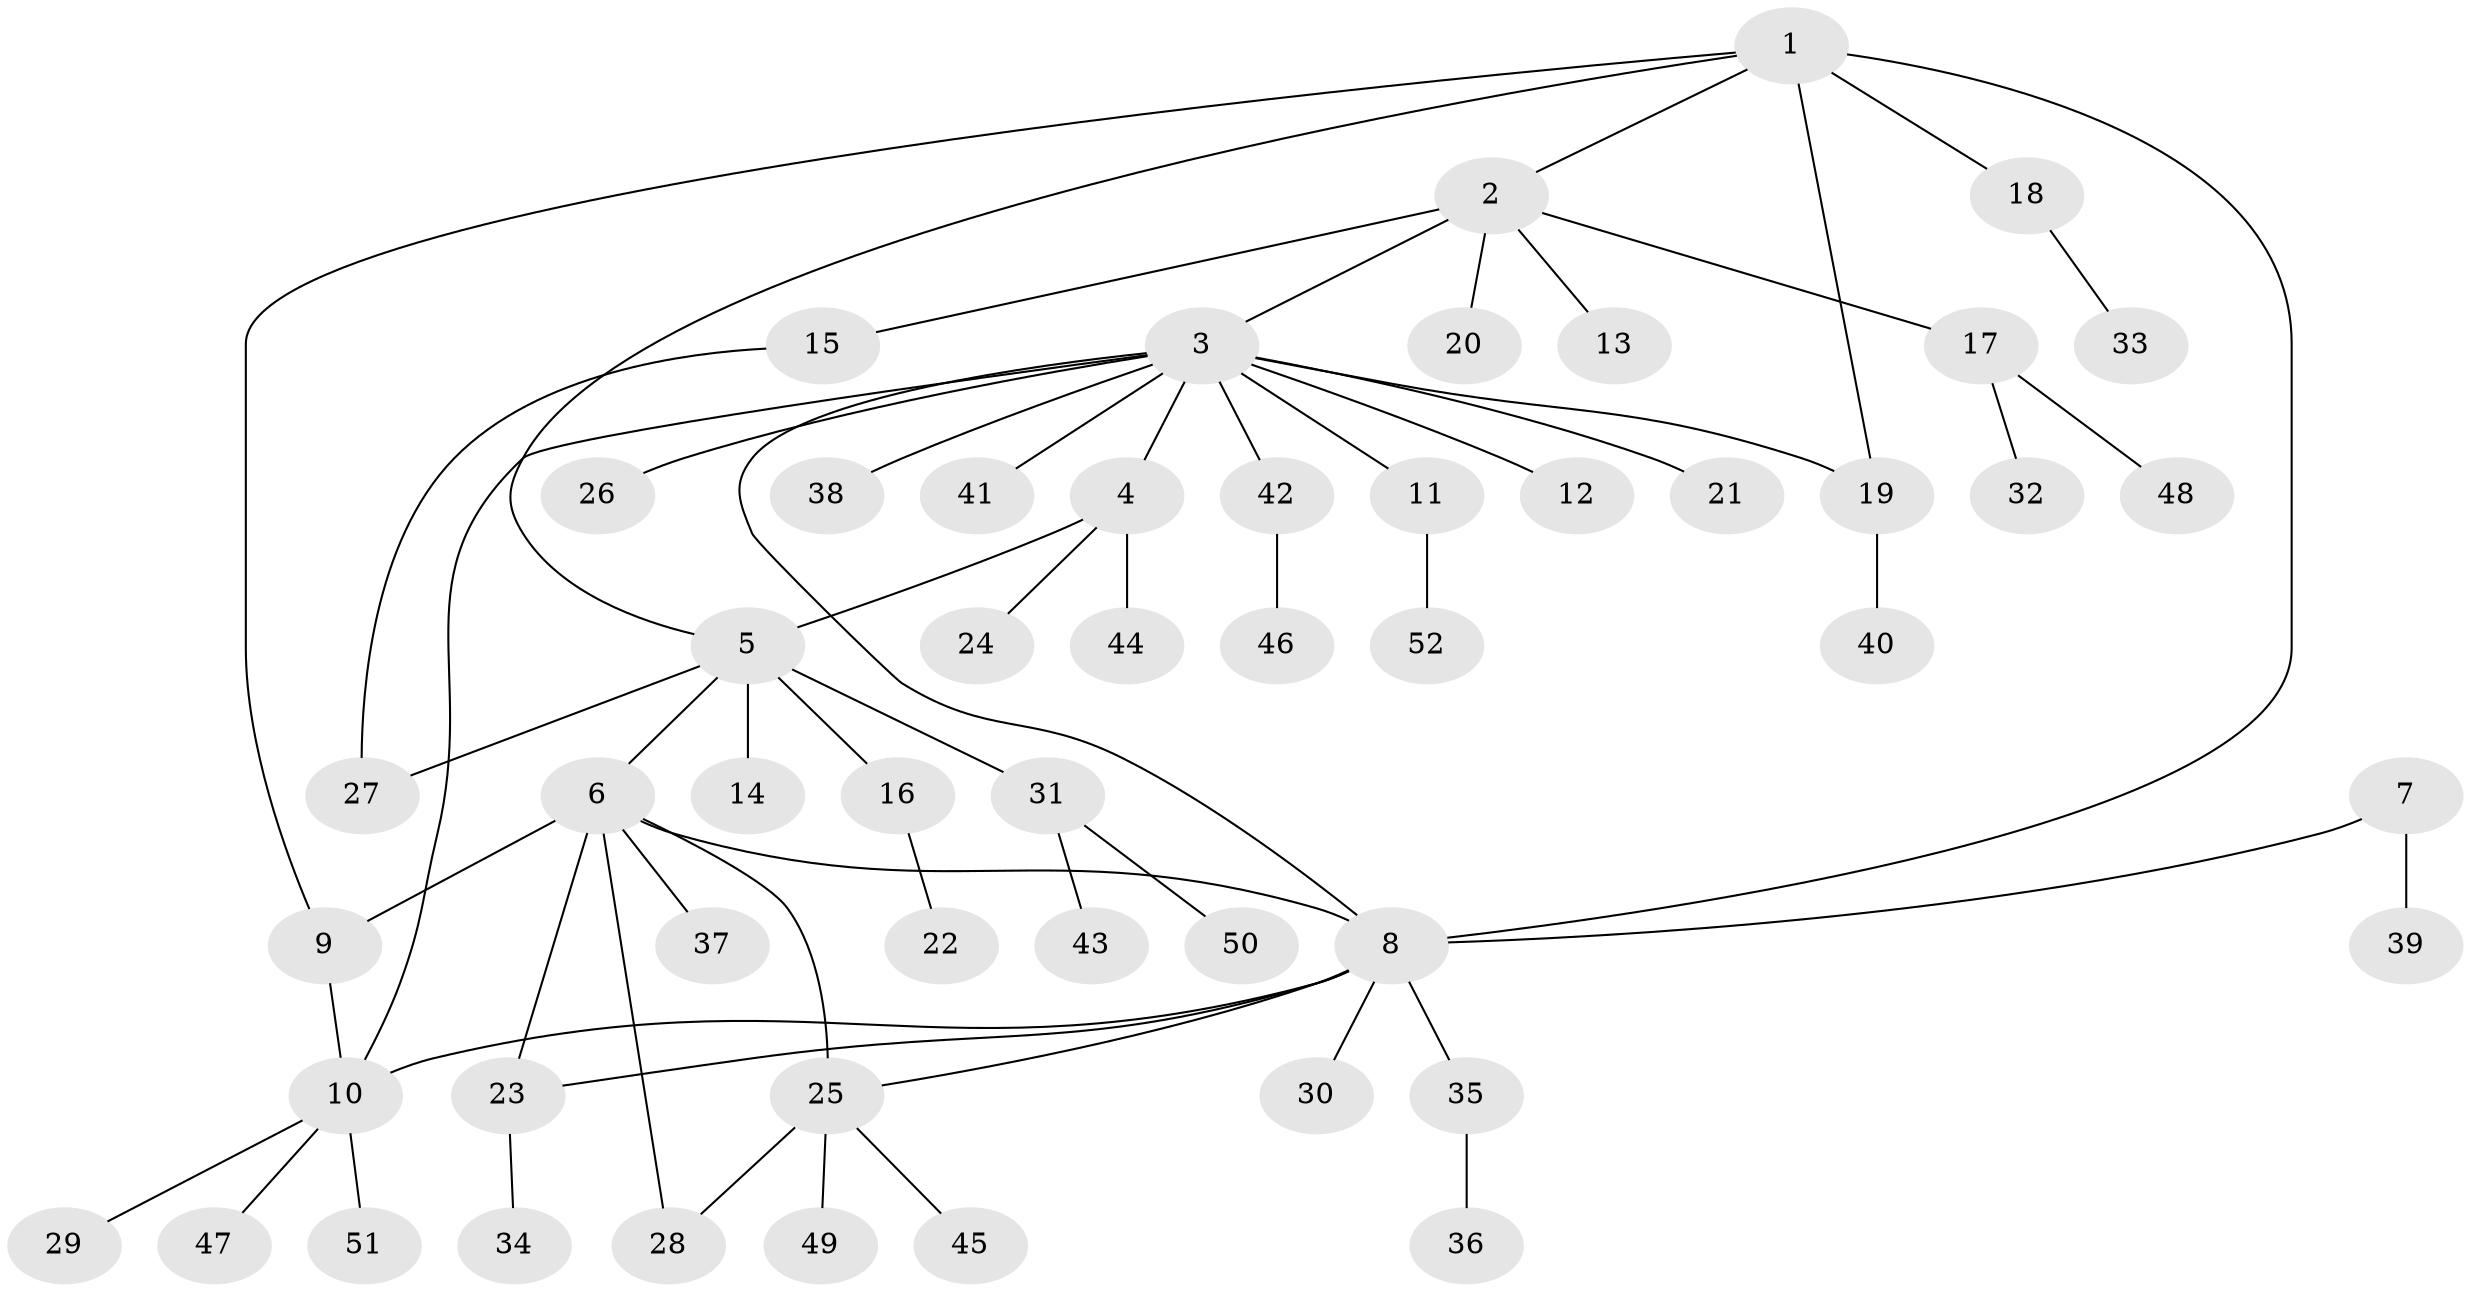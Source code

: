 // Generated by graph-tools (version 1.1) at 2025/02/03/09/25 03:02:33]
// undirected, 52 vertices, 62 edges
graph export_dot {
graph [start="1"]
  node [color=gray90,style=filled];
  1;
  2;
  3;
  4;
  5;
  6;
  7;
  8;
  9;
  10;
  11;
  12;
  13;
  14;
  15;
  16;
  17;
  18;
  19;
  20;
  21;
  22;
  23;
  24;
  25;
  26;
  27;
  28;
  29;
  30;
  31;
  32;
  33;
  34;
  35;
  36;
  37;
  38;
  39;
  40;
  41;
  42;
  43;
  44;
  45;
  46;
  47;
  48;
  49;
  50;
  51;
  52;
  1 -- 2;
  1 -- 5;
  1 -- 8;
  1 -- 9;
  1 -- 18;
  1 -- 19;
  2 -- 3;
  2 -- 13;
  2 -- 15;
  2 -- 17;
  2 -- 20;
  3 -- 4;
  3 -- 8;
  3 -- 10;
  3 -- 11;
  3 -- 12;
  3 -- 19;
  3 -- 21;
  3 -- 26;
  3 -- 38;
  3 -- 41;
  3 -- 42;
  4 -- 5;
  4 -- 24;
  4 -- 44;
  5 -- 6;
  5 -- 14;
  5 -- 16;
  5 -- 27;
  5 -- 31;
  6 -- 8;
  6 -- 9;
  6 -- 23;
  6 -- 25;
  6 -- 28;
  6 -- 37;
  7 -- 8;
  7 -- 39;
  8 -- 10;
  8 -- 23;
  8 -- 25;
  8 -- 30;
  8 -- 35;
  9 -- 10;
  10 -- 29;
  10 -- 47;
  10 -- 51;
  11 -- 52;
  15 -- 27;
  16 -- 22;
  17 -- 32;
  17 -- 48;
  18 -- 33;
  19 -- 40;
  23 -- 34;
  25 -- 28;
  25 -- 45;
  25 -- 49;
  31 -- 43;
  31 -- 50;
  35 -- 36;
  42 -- 46;
}
